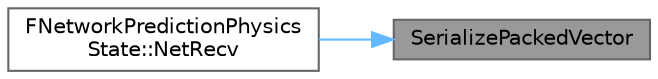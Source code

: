 digraph "SerializePackedVector"
{
 // INTERACTIVE_SVG=YES
 // LATEX_PDF_SIZE
  bgcolor="transparent";
  edge [fontname=Helvetica,fontsize=10,labelfontname=Helvetica,labelfontsize=10];
  node [fontname=Helvetica,fontsize=10,shape=box,height=0.2,width=0.4];
  rankdir="RL";
  Node1 [id="Node000001",label="SerializePackedVector",height=0.2,width=0.4,color="gray40", fillcolor="grey60", style="filled", fontcolor="black",tooltip=" "];
  Node1 -> Node2 [id="edge1_Node000001_Node000002",dir="back",color="steelblue1",style="solid",tooltip=" "];
  Node2 [id="Node000002",label="FNetworkPredictionPhysics\lState::NetRecv",height=0.2,width=0.4,color="grey40", fillcolor="white", style="filled",URL="$db/db0/structFNetworkPredictionPhysicsState.html#a961d868904a2e92268bd64824af364a2",tooltip=" "];
}

